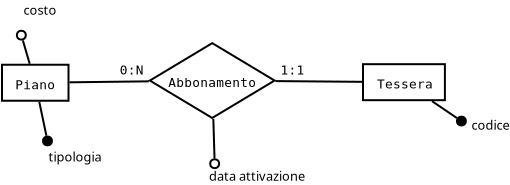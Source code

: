<?xml version="1.0" encoding="UTF-8"?>
<dia:diagram xmlns:dia="http://www.lysator.liu.se/~alla/dia/">
  <dia:layer name="Sfondo" visible="true" active="true">
    <dia:object type="ER - Entity" version="0" id="O0">
      <dia:attribute name="obj_pos">
        <dia:point val="-7.283,7.811"/>
      </dia:attribute>
      <dia:attribute name="obj_bb">
        <dia:rectangle val="-7.333,7.761;-3.138,9.661"/>
      </dia:attribute>
      <dia:attribute name="elem_corner">
        <dia:point val="-7.283,7.811"/>
      </dia:attribute>
      <dia:attribute name="elem_width">
        <dia:real val="4.095"/>
      </dia:attribute>
      <dia:attribute name="elem_height">
        <dia:real val="1.8"/>
      </dia:attribute>
      <dia:attribute name="border_width">
        <dia:real val="0.1"/>
      </dia:attribute>
      <dia:attribute name="border_color">
        <dia:color val="#000000"/>
      </dia:attribute>
      <dia:attribute name="inner_color">
        <dia:color val="#ffffff"/>
      </dia:attribute>
      <dia:attribute name="name">
        <dia:string>#Tessera#</dia:string>
      </dia:attribute>
      <dia:attribute name="weak">
        <dia:boolean val="false"/>
      </dia:attribute>
      <dia:attribute name="associative">
        <dia:boolean val="false"/>
      </dia:attribute>
      <dia:attribute name="font">
        <dia:font family="monospace" style="0" name="Courier"/>
      </dia:attribute>
      <dia:attribute name="font_height">
        <dia:real val="0.8"/>
      </dia:attribute>
    </dia:object>
    <dia:object type="Standard - Ellipse" version="0" id="O1">
      <dia:attribute name="obj_pos">
        <dia:point val="-2.585,10.434"/>
      </dia:attribute>
      <dia:attribute name="obj_bb">
        <dia:rectangle val="-2.635,10.384;-2.092,10.927"/>
      </dia:attribute>
      <dia:attribute name="elem_corner">
        <dia:point val="-2.585,10.434"/>
      </dia:attribute>
      <dia:attribute name="elem_width">
        <dia:real val="0.443"/>
      </dia:attribute>
      <dia:attribute name="elem_height">
        <dia:real val="0.443"/>
      </dia:attribute>
      <dia:attribute name="border_width">
        <dia:real val="0.1"/>
      </dia:attribute>
      <dia:attribute name="inner_color">
        <dia:color val="#000000"/>
      </dia:attribute>
      <dia:attribute name="aspect">
        <dia:enum val="2"/>
      </dia:attribute>
    </dia:object>
    <dia:object type="Standard - Line" version="0" id="O2">
      <dia:attribute name="obj_pos">
        <dia:point val="-2.588,10.503"/>
      </dia:attribute>
      <dia:attribute name="obj_bb">
        <dia:rectangle val="-3.902,9.591;-2.519,10.573"/>
      </dia:attribute>
      <dia:attribute name="conn_endpoints">
        <dia:point val="-2.588,10.503"/>
        <dia:point val="-3.832,9.661"/>
      </dia:attribute>
      <dia:attribute name="numcp">
        <dia:int val="1"/>
      </dia:attribute>
      <dia:connections>
        <dia:connection handle="0" to="O1" connection="8"/>
        <dia:connection handle="1" to="O0" connection="8"/>
      </dia:connections>
    </dia:object>
    <dia:object type="Standard - Ellipse" version="0" id="O3">
      <dia:attribute name="obj_pos">
        <dia:point val="-14.921,12.565"/>
      </dia:attribute>
      <dia:attribute name="obj_bb">
        <dia:rectangle val="-14.971,12.515;-14.428,13.058"/>
      </dia:attribute>
      <dia:attribute name="elem_corner">
        <dia:point val="-14.921,12.565"/>
      </dia:attribute>
      <dia:attribute name="elem_width">
        <dia:real val="0.443"/>
      </dia:attribute>
      <dia:attribute name="elem_height">
        <dia:real val="0.443"/>
      </dia:attribute>
      <dia:attribute name="aspect">
        <dia:enum val="2"/>
      </dia:attribute>
    </dia:object>
    <dia:object type="Standard - Line" version="0" id="O4">
      <dia:attribute name="obj_pos">
        <dia:point val="-14.707,12.516"/>
      </dia:attribute>
      <dia:attribute name="obj_bb">
        <dia:rectangle val="-14.817,10.498;-14.656,12.568"/>
      </dia:attribute>
      <dia:attribute name="conn_endpoints">
        <dia:point val="-14.707,12.516"/>
        <dia:point val="-14.766,10.55"/>
      </dia:attribute>
      <dia:attribute name="numcp">
        <dia:int val="1"/>
      </dia:attribute>
      <dia:connections>
        <dia:connection handle="0" to="O3" connection="8"/>
        <dia:connection handle="1" to="O6" connection="8"/>
      </dia:connections>
    </dia:object>
    <dia:object type="Standard - Text" version="1" id="O5">
      <dia:attribute name="obj_pos">
        <dia:point val="-1.861,11.095"/>
      </dia:attribute>
      <dia:attribute name="obj_bb">
        <dia:rectangle val="-1.861,10.5;0.216,11.247"/>
      </dia:attribute>
      <dia:attribute name="text">
        <dia:composite type="text">
          <dia:attribute name="string">
            <dia:string>#codice#</dia:string>
          </dia:attribute>
          <dia:attribute name="font">
            <dia:font family="sans" style="0" name="Helvetica"/>
          </dia:attribute>
          <dia:attribute name="height">
            <dia:real val="0.8"/>
          </dia:attribute>
          <dia:attribute name="pos">
            <dia:point val="-1.861,11.095"/>
          </dia:attribute>
          <dia:attribute name="color">
            <dia:color val="#000000"/>
          </dia:attribute>
          <dia:attribute name="alignment">
            <dia:enum val="0"/>
          </dia:attribute>
        </dia:composite>
      </dia:attribute>
      <dia:attribute name="valign">
        <dia:enum val="3"/>
      </dia:attribute>
    </dia:object>
    <dia:object type="ER - Relationship" version="0" id="O6">
      <dia:attribute name="obj_pos">
        <dia:point val="-17.941,6.759"/>
      </dia:attribute>
      <dia:attribute name="obj_bb">
        <dia:rectangle val="-19.445,6.709;-10.2,10.55"/>
      </dia:attribute>
      <dia:attribute name="elem_corner">
        <dia:point val="-17.941,6.759"/>
      </dia:attribute>
      <dia:attribute name="elem_width">
        <dia:real val="6.235"/>
      </dia:attribute>
      <dia:attribute name="elem_height">
        <dia:real val="3.741"/>
      </dia:attribute>
      <dia:attribute name="border_width">
        <dia:real val="0.1"/>
      </dia:attribute>
      <dia:attribute name="border_color">
        <dia:color val="#000000"/>
      </dia:attribute>
      <dia:attribute name="inner_color">
        <dia:color val="#ffffff"/>
      </dia:attribute>
      <dia:attribute name="name">
        <dia:string>#Abbonamento#</dia:string>
      </dia:attribute>
      <dia:attribute name="left_card">
        <dia:string>#0:N#</dia:string>
      </dia:attribute>
      <dia:attribute name="right_card">
        <dia:string>#1:1#</dia:string>
      </dia:attribute>
      <dia:attribute name="identifying">
        <dia:boolean val="false"/>
      </dia:attribute>
      <dia:attribute name="rotated">
        <dia:boolean val="false"/>
      </dia:attribute>
      <dia:attribute name="font">
        <dia:font family="monospace" style="0" name="Courier"/>
      </dia:attribute>
      <dia:attribute name="font_height">
        <dia:real val="0.8"/>
      </dia:attribute>
    </dia:object>
    <dia:object type="ER - Entity" version="0" id="O7">
      <dia:attribute name="obj_pos">
        <dia:point val="-25.333,7.839"/>
      </dia:attribute>
      <dia:attribute name="obj_bb">
        <dia:rectangle val="-25.383,7.789;-21.958,9.689"/>
      </dia:attribute>
      <dia:attribute name="elem_corner">
        <dia:point val="-25.333,7.839"/>
      </dia:attribute>
      <dia:attribute name="elem_width">
        <dia:real val="3.325"/>
      </dia:attribute>
      <dia:attribute name="elem_height">
        <dia:real val="1.8"/>
      </dia:attribute>
      <dia:attribute name="border_width">
        <dia:real val="0.1"/>
      </dia:attribute>
      <dia:attribute name="border_color">
        <dia:color val="#000000"/>
      </dia:attribute>
      <dia:attribute name="inner_color">
        <dia:color val="#ffffff"/>
      </dia:attribute>
      <dia:attribute name="name">
        <dia:string>#Piano#</dia:string>
      </dia:attribute>
      <dia:attribute name="weak">
        <dia:boolean val="false"/>
      </dia:attribute>
      <dia:attribute name="associative">
        <dia:boolean val="false"/>
      </dia:attribute>
      <dia:attribute name="font">
        <dia:font family="monospace" style="0" name="Courier"/>
      </dia:attribute>
      <dia:attribute name="font_height">
        <dia:real val="0.8"/>
      </dia:attribute>
    </dia:object>
    <dia:object type="Standard - Line" version="0" id="O8">
      <dia:attribute name="obj_pos">
        <dia:point val="-21.959,8.718"/>
      </dia:attribute>
      <dia:attribute name="obj_bb">
        <dia:rectangle val="-22.009,8.618;-17.939,8.768"/>
      </dia:attribute>
      <dia:attribute name="conn_endpoints">
        <dia:point val="-21.959,8.718"/>
        <dia:point val="-17.99,8.668"/>
      </dia:attribute>
      <dia:attribute name="numcp">
        <dia:int val="1"/>
      </dia:attribute>
      <dia:connections>
        <dia:connection handle="0" to="O7" connection="8"/>
        <dia:connection handle="1" to="O6" connection="8"/>
      </dia:connections>
    </dia:object>
    <dia:object type="Standard - Line" version="0" id="O9">
      <dia:attribute name="obj_pos">
        <dia:point val="-11.655,8.656"/>
      </dia:attribute>
      <dia:attribute name="obj_bb">
        <dia:rectangle val="-11.706,8.606;-7.283,8.744"/>
      </dia:attribute>
      <dia:attribute name="conn_endpoints">
        <dia:point val="-11.655,8.656"/>
        <dia:point val="-7.333,8.693"/>
      </dia:attribute>
      <dia:attribute name="numcp">
        <dia:int val="1"/>
      </dia:attribute>
      <dia:connections>
        <dia:connection handle="0" to="O6" connection="8"/>
        <dia:connection handle="1" to="O0" connection="8"/>
      </dia:connections>
    </dia:object>
    <dia:object type="Standard - Text" version="1" id="O10">
      <dia:attribute name="obj_pos">
        <dia:point val="-14.983,13.639"/>
      </dia:attribute>
      <dia:attribute name="obj_bb">
        <dia:rectangle val="-14.983,13.044;-9.791,13.792"/>
      </dia:attribute>
      <dia:attribute name="text">
        <dia:composite type="text">
          <dia:attribute name="string">
            <dia:string>#data attivazione#</dia:string>
          </dia:attribute>
          <dia:attribute name="font">
            <dia:font family="sans" style="0" name="Helvetica"/>
          </dia:attribute>
          <dia:attribute name="height">
            <dia:real val="0.8"/>
          </dia:attribute>
          <dia:attribute name="pos">
            <dia:point val="-14.983,13.639"/>
          </dia:attribute>
          <dia:attribute name="color">
            <dia:color val="#000000"/>
          </dia:attribute>
          <dia:attribute name="alignment">
            <dia:enum val="0"/>
          </dia:attribute>
        </dia:composite>
      </dia:attribute>
      <dia:attribute name="valign">
        <dia:enum val="3"/>
      </dia:attribute>
    </dia:object>
    <dia:object type="Standard - Ellipse" version="0" id="O11">
      <dia:attribute name="obj_pos">
        <dia:point val="-23.28,11.428"/>
      </dia:attribute>
      <dia:attribute name="obj_bb">
        <dia:rectangle val="-23.33,11.378;-22.787,11.921"/>
      </dia:attribute>
      <dia:attribute name="elem_corner">
        <dia:point val="-23.28,11.428"/>
      </dia:attribute>
      <dia:attribute name="elem_width">
        <dia:real val="0.443"/>
      </dia:attribute>
      <dia:attribute name="elem_height">
        <dia:real val="0.443"/>
      </dia:attribute>
      <dia:attribute name="border_width">
        <dia:real val="0.1"/>
      </dia:attribute>
      <dia:attribute name="inner_color">
        <dia:color val="#000000"/>
      </dia:attribute>
      <dia:attribute name="aspect">
        <dia:enum val="2"/>
      </dia:attribute>
    </dia:object>
    <dia:object type="Standard - Line" version="0" id="O12">
      <dia:attribute name="obj_pos">
        <dia:point val="-23.114,11.384"/>
      </dia:attribute>
      <dia:attribute name="obj_bb">
        <dia:rectangle val="-23.53,9.63;-23.055,11.443"/>
      </dia:attribute>
      <dia:attribute name="conn_endpoints">
        <dia:point val="-23.114,11.384"/>
        <dia:point val="-23.471,9.689"/>
      </dia:attribute>
      <dia:attribute name="numcp">
        <dia:int val="1"/>
      </dia:attribute>
      <dia:connections>
        <dia:connection handle="0" to="O11" connection="8"/>
        <dia:connection handle="1" to="O7" connection="8"/>
      </dia:connections>
    </dia:object>
    <dia:object type="Standard - Text" version="1" id="O13">
      <dia:attribute name="obj_pos">
        <dia:point val="-23.002,12.673"/>
      </dia:attribute>
      <dia:attribute name="obj_bb">
        <dia:rectangle val="-23.002,12.078;-20.227,12.825"/>
      </dia:attribute>
      <dia:attribute name="text">
        <dia:composite type="text">
          <dia:attribute name="string">
            <dia:string>#tipologia#</dia:string>
          </dia:attribute>
          <dia:attribute name="font">
            <dia:font family="sans" style="0" name="Helvetica"/>
          </dia:attribute>
          <dia:attribute name="height">
            <dia:real val="0.8"/>
          </dia:attribute>
          <dia:attribute name="pos">
            <dia:point val="-23.002,12.673"/>
          </dia:attribute>
          <dia:attribute name="color">
            <dia:color val="#000000"/>
          </dia:attribute>
          <dia:attribute name="alignment">
            <dia:enum val="0"/>
          </dia:attribute>
        </dia:composite>
      </dia:attribute>
      <dia:attribute name="valign">
        <dia:enum val="3"/>
      </dia:attribute>
    </dia:object>
    <dia:object type="Standard - Ellipse" version="0" id="O14">
      <dia:attribute name="obj_pos">
        <dia:point val="-24.588,6.139"/>
      </dia:attribute>
      <dia:attribute name="obj_bb">
        <dia:rectangle val="-24.638,6.089;-24.095,6.632"/>
      </dia:attribute>
      <dia:attribute name="elem_corner">
        <dia:point val="-24.588,6.139"/>
      </dia:attribute>
      <dia:attribute name="elem_width">
        <dia:real val="0.443"/>
      </dia:attribute>
      <dia:attribute name="elem_height">
        <dia:real val="0.443"/>
      </dia:attribute>
      <dia:attribute name="aspect">
        <dia:enum val="2"/>
      </dia:attribute>
    </dia:object>
    <dia:object type="Standard - Line" version="0" id="O15">
      <dia:attribute name="obj_pos">
        <dia:point val="-24.29,6.621"/>
      </dia:attribute>
      <dia:attribute name="obj_bb">
        <dia:rectangle val="-24.352,6.559;-23.886,7.852"/>
      </dia:attribute>
      <dia:attribute name="conn_endpoints">
        <dia:point val="-24.29,6.621"/>
        <dia:point val="-23.948,7.79"/>
      </dia:attribute>
      <dia:attribute name="numcp">
        <dia:int val="1"/>
      </dia:attribute>
      <dia:connections>
        <dia:connection handle="0" to="O14" connection="8"/>
        <dia:connection handle="1" to="O7" connection="8"/>
      </dia:connections>
    </dia:object>
    <dia:object type="Standard - Text" version="1" id="O16">
      <dia:attribute name="obj_pos">
        <dia:point val="-24.253,5.337"/>
      </dia:attribute>
      <dia:attribute name="obj_bb">
        <dia:rectangle val="-24.253,4.742;-22.533,5.489"/>
      </dia:attribute>
      <dia:attribute name="text">
        <dia:composite type="text">
          <dia:attribute name="string">
            <dia:string>#costo#</dia:string>
          </dia:attribute>
          <dia:attribute name="font">
            <dia:font family="sans" style="0" name="Helvetica"/>
          </dia:attribute>
          <dia:attribute name="height">
            <dia:real val="0.8"/>
          </dia:attribute>
          <dia:attribute name="pos">
            <dia:point val="-24.253,5.337"/>
          </dia:attribute>
          <dia:attribute name="color">
            <dia:color val="#000000"/>
          </dia:attribute>
          <dia:attribute name="alignment">
            <dia:enum val="0"/>
          </dia:attribute>
        </dia:composite>
      </dia:attribute>
      <dia:attribute name="valign">
        <dia:enum val="3"/>
      </dia:attribute>
    </dia:object>
  </dia:layer>
</dia:diagram>
